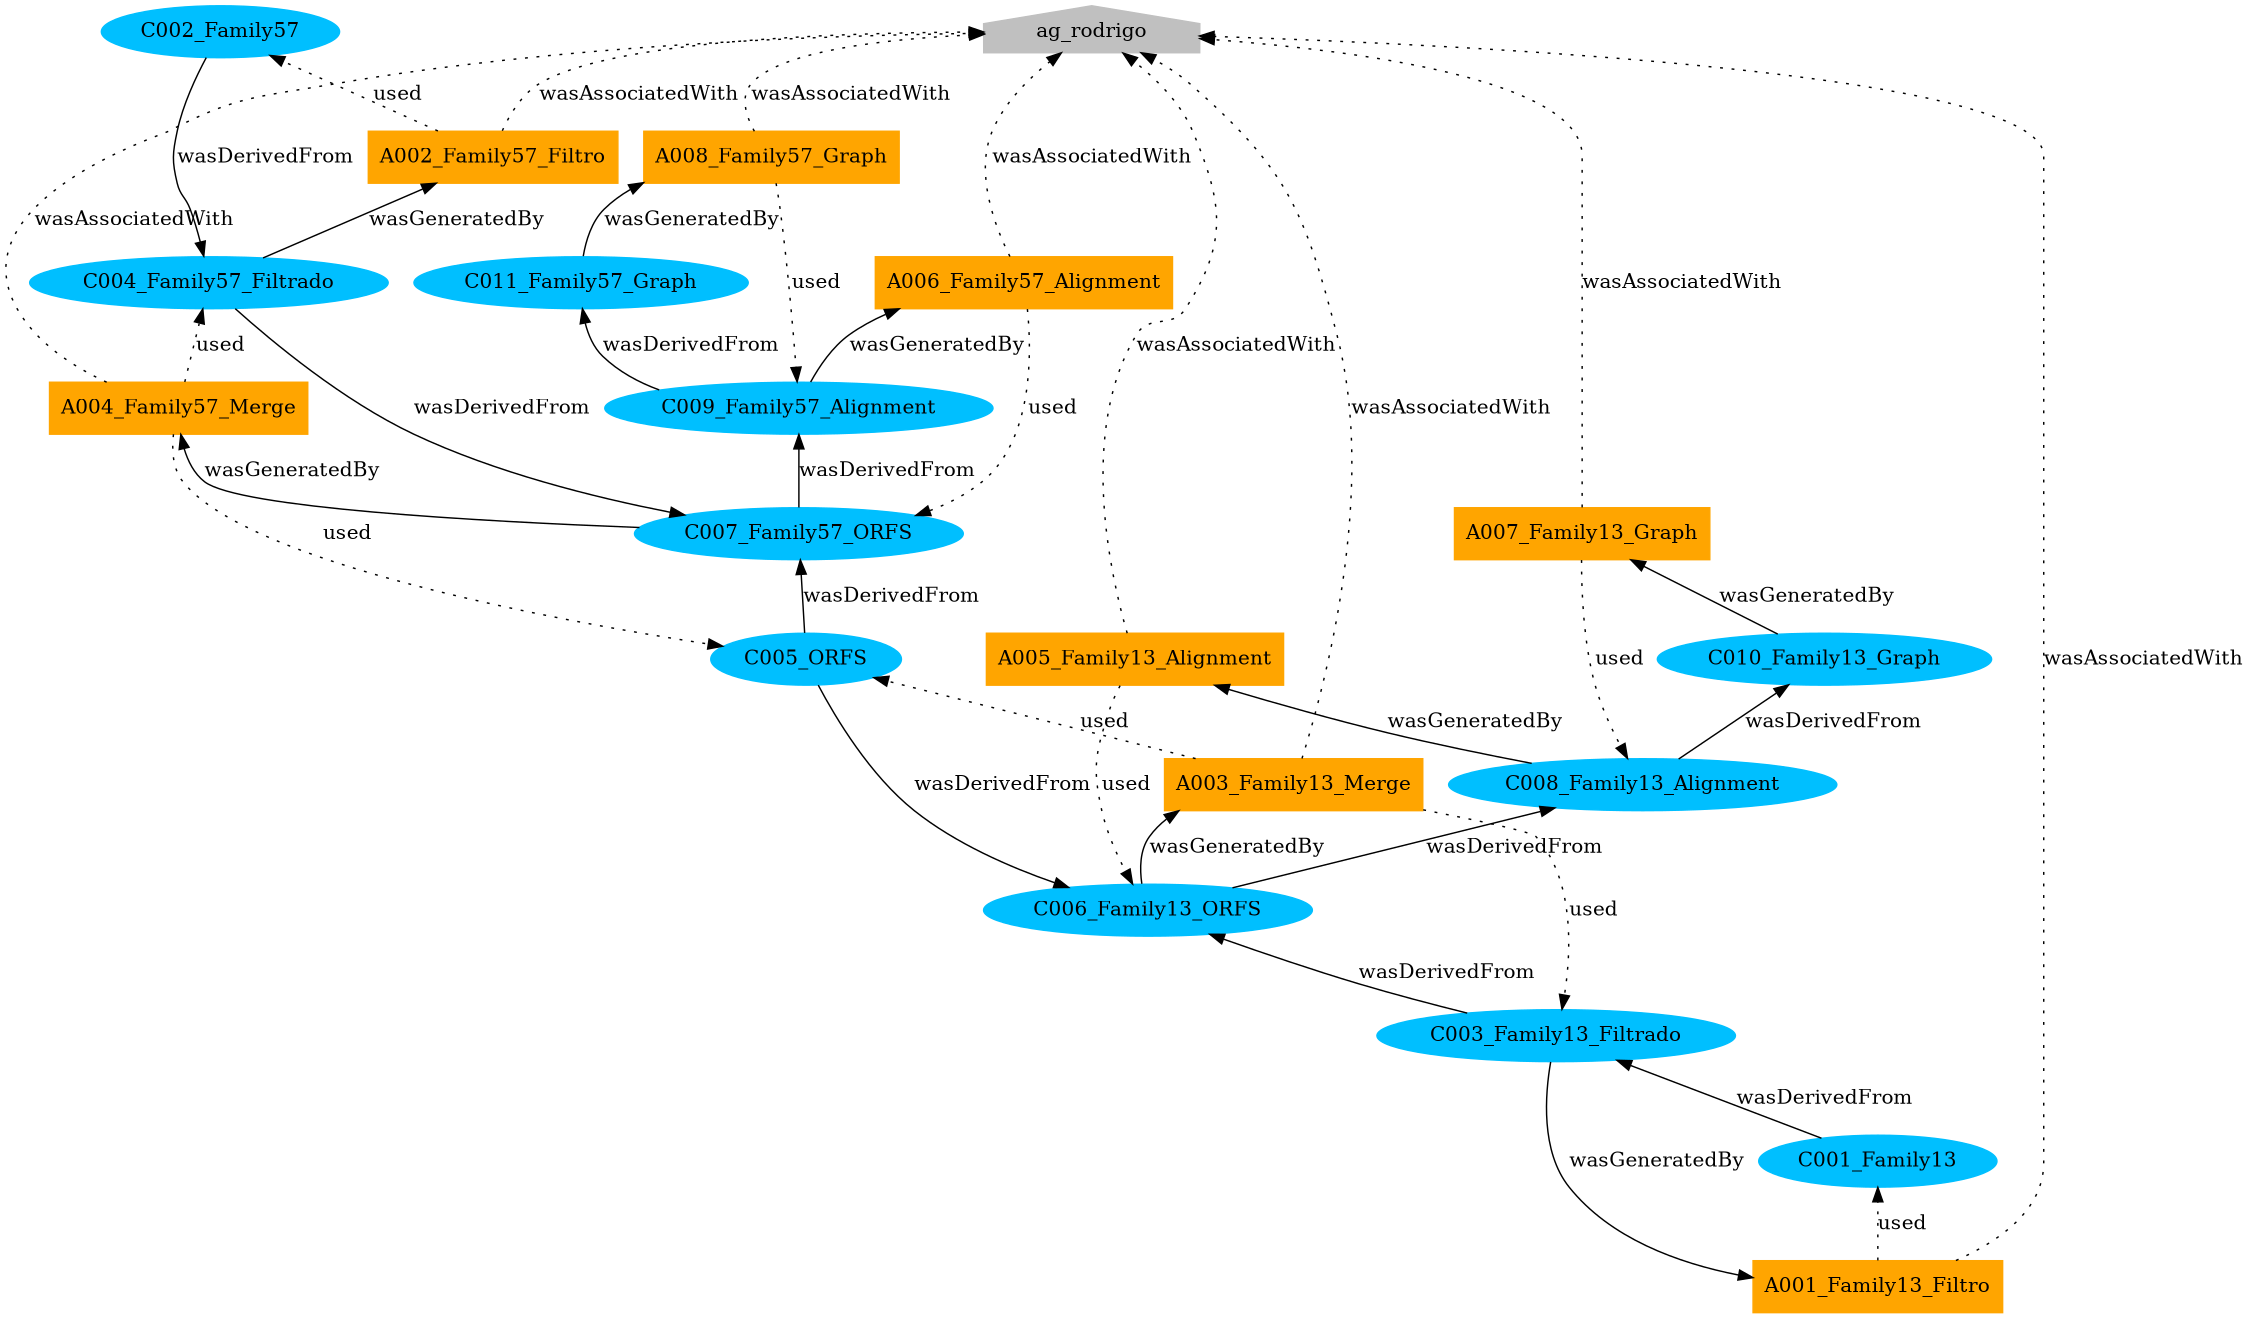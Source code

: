 digraph G {graph [
fontsize = 36,
rankdir=BT,
size = 15];
node [	shape = polygon,
distortion = 0.0,
orientation = 0.0,
skew = 0.0,
color = white,
style = filled ];
"A001_Family13_Filtro"[shape=box, color=orange];
"A002_Family57_Filtro"[shape=box, color=orange];
"A003_Family13_Merge"[shape=box, color=orange];
"A004_Family57_Merge"[shape=box, color=orange];
"A005_Family13_Alignment"[shape=box, color=orange];
"A006_Family57_Alignment"[shape=box, color=orange];
"A007_Family13_Graph"[shape=box, color=orange];
"A008_Family57_Graph"[shape=box, color=orange];
"C001_Family13"[shape=ellipse, color=deepskyblue];
"C002_Family57"[shape=ellipse, color=deepskyblue];
"C003_Family13_Filtrado"[shape=ellipse, color=deepskyblue];
"C004_Family57_Filtrado"[shape=ellipse, color=deepskyblue];
"C005_ORFS"[shape=ellipse, color=deepskyblue];
"C006_Family13_ORFS"[shape=ellipse, color=deepskyblue];
"C007_Family57_ORFS"[shape=ellipse, color=deepskyblue];
"C008_Family13_Alignment"[shape=ellipse, color=deepskyblue];
"C009_Family57_Alignment"[shape=ellipse, color=deepskyblue];
"C010_Family13_Graph"[shape=ellipse, color=deepskyblue];
"C011_Family57_Graph"[shape=ellipse, color=deepskyblue];
"ag_rodrigo"[shape=house, color=gray];
"A001_Family13_Filtro" -> "ag_rodrigo"[style=dotted, label=wasAssociatedWith];
"C003_Family13_Filtrado" -> "A001_Family13_Filtro"[label=wasGeneratedBy];
"A001_Family13_Filtro" -> "C001_Family13"[style=dotted, label=used];
"A002_Family57_Filtro" -> "ag_rodrigo"[style=dotted, label=wasAssociatedWith];
"C004_Family57_Filtrado" -> "A002_Family57_Filtro"[label=wasGeneratedBy];
"A002_Family57_Filtro" -> "C002_Family57"[style=dotted, label=used];
"A003_Family13_Merge" -> "ag_rodrigo"[style=dotted, label=wasAssociatedWith];
"C006_Family13_ORFS" -> "A003_Family13_Merge"[label=wasGeneratedBy];
"A003_Family13_Merge" -> "C003_Family13_Filtrado"[style=dotted, label=used];
"A003_Family13_Merge" -> "C005_ORFS"[style=dotted, label=used];
"A004_Family57_Merge" -> "ag_rodrigo"[style=dotted, label=wasAssociatedWith];
"C007_Family57_ORFS" -> "A004_Family57_Merge"[label=wasGeneratedBy];
"A004_Family57_Merge" -> "C004_Family57_Filtrado"[style=dotted, label=used];
"A004_Family57_Merge" -> "C005_ORFS"[style=dotted, label=used];
"A005_Family13_Alignment" -> "ag_rodrigo"[style=dotted, label=wasAssociatedWith];
"C008_Family13_Alignment" -> "A005_Family13_Alignment"[label=wasGeneratedBy];
"A005_Family13_Alignment" -> "C006_Family13_ORFS"[style=dotted, label=used];
"A006_Family57_Alignment" -> "ag_rodrigo"[style=dotted, label=wasAssociatedWith];
"C009_Family57_Alignment" -> "A006_Family57_Alignment"[label=wasGeneratedBy];
"A006_Family57_Alignment" -> "C007_Family57_ORFS"[style=dotted, label=used];
"A007_Family13_Graph" -> "ag_rodrigo"[style=dotted, label=wasAssociatedWith];
"C010_Family13_Graph" -> "A007_Family13_Graph"[label=wasGeneratedBy];
"A007_Family13_Graph" -> "C008_Family13_Alignment"[style=dotted, label=used];
"A008_Family57_Graph" -> "ag_rodrigo"[style=dotted, label=wasAssociatedWith];
"C011_Family57_Graph" -> "A008_Family57_Graph"[label=wasGeneratedBy];
"A008_Family57_Graph" -> "C009_Family57_Alignment"[style=dotted, label=used];
"C001_Family13" -> "C003_Family13_Filtrado"[label=wasDerivedFrom];
"C002_Family57" -> "C004_Family57_Filtrado"[label=wasDerivedFrom];
"C003_Family13_Filtrado" -> "C006_Family13_ORFS"[label=wasDerivedFrom];
"C004_Family57_Filtrado" -> "C007_Family57_ORFS"[label=wasDerivedFrom];
"C005_ORFS" -> "C007_Family57_ORFS"[label=wasDerivedFrom];
"C005_ORFS" -> "C006_Family13_ORFS"[label=wasDerivedFrom];
"C006_Family13_ORFS" -> "C008_Family13_Alignment"[label=wasDerivedFrom];
"C007_Family57_ORFS" -> "C009_Family57_Alignment"[label=wasDerivedFrom];
"C008_Family13_Alignment" -> "C010_Family13_Graph"[label=wasDerivedFrom];
"C009_Family57_Alignment" -> "C011_Family57_Graph"[label=wasDerivedFrom];
}
